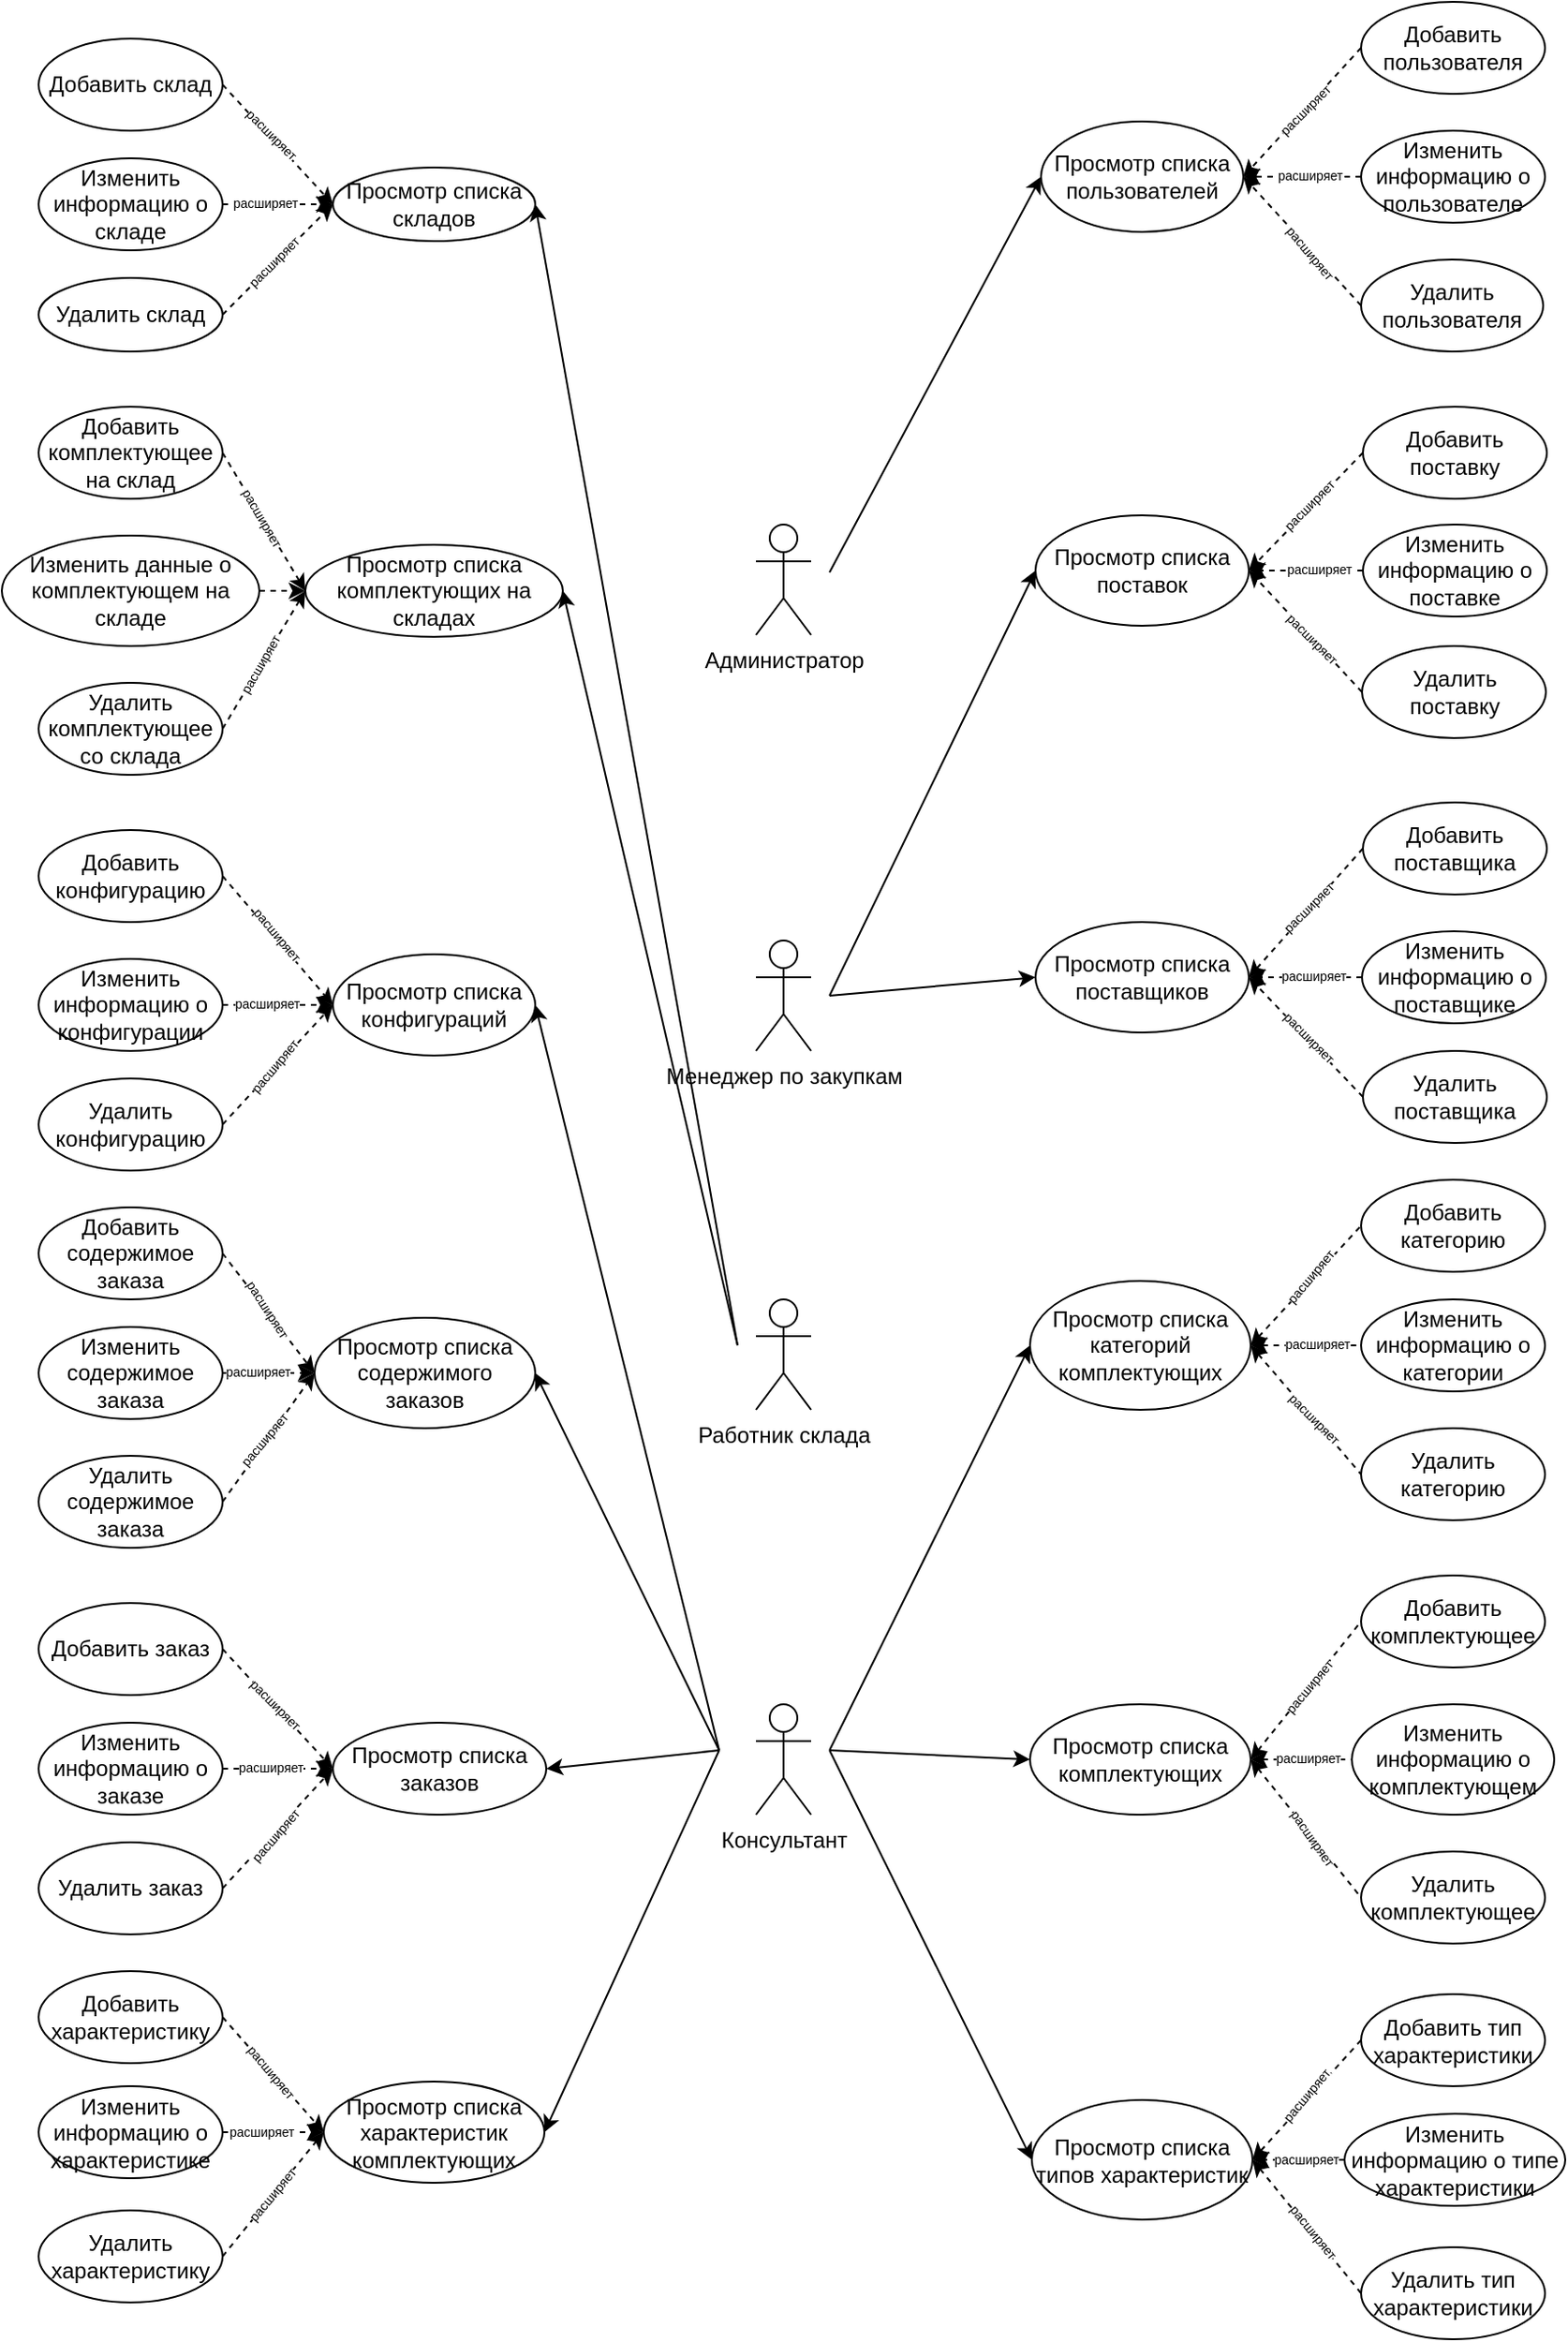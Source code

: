 <mxfile version="20.8.16" type="device"><diagram name="Страница 1" id="KkUewpUtzB02LqkecNWY"><mxGraphModel dx="682" dy="880" grid="1" gridSize="10" guides="1" tooltips="1" connect="1" arrows="1" fold="1" page="1" pageScale="1" pageWidth="827" pageHeight="1169" math="0" shadow="0"><root><mxCell id="0"/><mxCell id="1" parent="0"/><mxCell id="LoAxesX-0OBeB7T6gz70-1" value="Консультант" style="shape=umlActor;verticalLabelPosition=bottom;verticalAlign=top;html=1;" vertex="1" parent="1"><mxGeometry x="1700" y="1755" width="30" height="60" as="geometry"/></mxCell><mxCell id="LoAxesX-0OBeB7T6gz70-10" value="Просмотр списка содержимого заказов" style="ellipse;whiteSpace=wrap;html=1;" vertex="1" parent="1"><mxGeometry x="1460" y="1545" width="120" height="60" as="geometry"/></mxCell><mxCell id="LoAxesX-0OBeB7T6gz70-67" style="edgeStyle=none;rounded=0;orthogonalLoop=1;jettySize=auto;html=1;exitX=1;exitY=0.5;exitDx=0;exitDy=0;entryX=0;entryY=0.5;entryDx=0;entryDy=0;dashed=1;startArrow=none;startFill=0;targetPerimeterSpacing=50;" edge="1" parent="1" source="LoAxesX-0OBeB7T6gz70-61" target="LoAxesX-0OBeB7T6gz70-10"><mxGeometry relative="1" as="geometry"/></mxCell><mxCell id="LoAxesX-0OBeB7T6gz70-292" value="расширяет" style="edgeLabel;html=1;align=center;verticalAlign=middle;resizable=0;points=[];fontSize=7;rotation=57;" vertex="1" connectable="0" parent="LoAxesX-0OBeB7T6gz70-67"><mxGeometry x="-0.504" relative="1" as="geometry"><mxPoint x="12" y="14" as="offset"/></mxGeometry></mxCell><mxCell id="LoAxesX-0OBeB7T6gz70-61" value="Добавить содержимое заказа" style="ellipse;whiteSpace=wrap;html=1;" vertex="1" parent="1"><mxGeometry x="1310" y="1485" width="100" height="50" as="geometry"/></mxCell><mxCell id="LoAxesX-0OBeB7T6gz70-68" style="edgeStyle=none;rounded=0;orthogonalLoop=1;jettySize=auto;html=1;exitX=1;exitY=0.5;exitDx=0;exitDy=0;entryX=0;entryY=0.5;entryDx=0;entryDy=0;dashed=1;startArrow=none;startFill=0;targetPerimeterSpacing=50;" edge="1" parent="1" source="LoAxesX-0OBeB7T6gz70-62" target="LoAxesX-0OBeB7T6gz70-10"><mxGeometry relative="1" as="geometry"/></mxCell><mxCell id="LoAxesX-0OBeB7T6gz70-293" value="расширяет" style="edgeLabel;html=1;align=center;verticalAlign=middle;resizable=0;points=[];fontSize=7;" vertex="1" connectable="0" parent="LoAxesX-0OBeB7T6gz70-68"><mxGeometry x="-0.44" relative="1" as="geometry"><mxPoint x="5" as="offset"/></mxGeometry></mxCell><mxCell id="LoAxesX-0OBeB7T6gz70-62" value="Изменить содержимое заказа" style="ellipse;whiteSpace=wrap;html=1;" vertex="1" parent="1"><mxGeometry x="1310" y="1550" width="100" height="50" as="geometry"/></mxCell><mxCell id="LoAxesX-0OBeB7T6gz70-69" style="edgeStyle=none;rounded=0;orthogonalLoop=1;jettySize=auto;html=1;exitX=1;exitY=0.5;exitDx=0;exitDy=0;entryX=0;entryY=0.5;entryDx=0;entryDy=0;dashed=1;startArrow=none;startFill=0;targetPerimeterSpacing=50;" edge="1" parent="1" source="LoAxesX-0OBeB7T6gz70-63" target="LoAxesX-0OBeB7T6gz70-10"><mxGeometry relative="1" as="geometry"/></mxCell><mxCell id="LoAxesX-0OBeB7T6gz70-294" value="расширяет" style="edgeLabel;html=1;align=center;verticalAlign=middle;resizable=0;points=[];fontSize=7;rotation=-50;" vertex="1" connectable="0" parent="LoAxesX-0OBeB7T6gz70-69"><mxGeometry x="-0.186" y="1" relative="1" as="geometry"><mxPoint x="3" y="-4" as="offset"/></mxGeometry></mxCell><mxCell id="LoAxesX-0OBeB7T6gz70-63" value="Удалить содержимое заказа" style="ellipse;whiteSpace=wrap;html=1;" vertex="1" parent="1"><mxGeometry x="1310" y="1620" width="100" height="50" as="geometry"/></mxCell><mxCell id="LoAxesX-0OBeB7T6gz70-125" value="Работник склада" style="shape=umlActor;verticalLabelPosition=bottom;verticalAlign=top;html=1;" vertex="1" parent="1"><mxGeometry x="1700" y="1535" width="30" height="60" as="geometry"/></mxCell><mxCell id="LoAxesX-0OBeB7T6gz70-126" value="Просмотр списка складов" style="ellipse;whiteSpace=wrap;html=1;" vertex="1" parent="1"><mxGeometry x="1470" y="920" width="110" height="40" as="geometry"/></mxCell><mxCell id="LoAxesX-0OBeB7T6gz70-127" value="Просмотр списка комплектующих на складах" style="ellipse;whiteSpace=wrap;html=1;" vertex="1" parent="1"><mxGeometry x="1455" y="1125" width="140" height="50" as="geometry"/></mxCell><mxCell id="LoAxesX-0OBeB7T6gz70-248" style="edgeStyle=none;rounded=0;orthogonalLoop=1;jettySize=auto;html=1;exitX=1;exitY=0.5;exitDx=0;exitDy=0;entryX=0;entryY=0.5;entryDx=0;entryDy=0;dashed=1;startArrow=none;startFill=0;endArrow=classic;endFill=1;targetPerimeterSpacing=50;" edge="1" parent="1" source="LoAxesX-0OBeB7T6gz70-131" target="LoAxesX-0OBeB7T6gz70-127"><mxGeometry relative="1" as="geometry"/></mxCell><mxCell id="LoAxesX-0OBeB7T6gz70-287" value="расширяет" style="edgeLabel;html=1;align=center;verticalAlign=middle;resizable=0;points=[];fontSize=7;rotation=60;" vertex="1" connectable="0" parent="LoAxesX-0OBeB7T6gz70-248"><mxGeometry x="-0.393" relative="1" as="geometry"><mxPoint x="7" y="12" as="offset"/></mxGeometry></mxCell><mxCell id="LoAxesX-0OBeB7T6gz70-131" value="Добавить комплектующее на склад" style="ellipse;whiteSpace=wrap;html=1;" vertex="1" parent="1"><mxGeometry x="1310" y="1050" width="100" height="50" as="geometry"/></mxCell><mxCell id="LoAxesX-0OBeB7T6gz70-249" style="edgeStyle=none;rounded=0;orthogonalLoop=1;jettySize=auto;html=1;exitX=1;exitY=0.5;exitDx=0;exitDy=0;entryX=0;entryY=0.5;entryDx=0;entryDy=0;dashed=1;startArrow=none;startFill=0;endArrow=classic;endFill=1;targetPerimeterSpacing=50;" edge="1" parent="1" source="LoAxesX-0OBeB7T6gz70-133" target="LoAxesX-0OBeB7T6gz70-127"><mxGeometry relative="1" as="geometry"/></mxCell><mxCell id="LoAxesX-0OBeB7T6gz70-133" value="Изменить данные о комплектующем на складе" style="ellipse;whiteSpace=wrap;html=1;" vertex="1" parent="1"><mxGeometry x="1290" y="1120" width="140" height="60" as="geometry"/></mxCell><mxCell id="LoAxesX-0OBeB7T6gz70-250" style="edgeStyle=none;rounded=0;orthogonalLoop=1;jettySize=auto;html=1;exitX=1;exitY=0.5;exitDx=0;exitDy=0;entryX=0;entryY=0.5;entryDx=0;entryDy=0;dashed=1;startArrow=none;startFill=0;endArrow=classic;endFill=1;targetPerimeterSpacing=50;" edge="1" parent="1" source="LoAxesX-0OBeB7T6gz70-135" target="LoAxesX-0OBeB7T6gz70-127"><mxGeometry relative="1" as="geometry"/></mxCell><mxCell id="LoAxesX-0OBeB7T6gz70-288" value="расширяет" style="edgeLabel;html=1;align=center;verticalAlign=middle;resizable=0;points=[];fontSize=7;rotation=-60;" vertex="1" connectable="0" parent="LoAxesX-0OBeB7T6gz70-250"><mxGeometry x="-0.373" y="1" relative="1" as="geometry"><mxPoint x="7" y="-10" as="offset"/></mxGeometry></mxCell><mxCell id="LoAxesX-0OBeB7T6gz70-135" value="Удалить комплектующее со склада" style="ellipse;whiteSpace=wrap;html=1;" vertex="1" parent="1"><mxGeometry x="1310" y="1200" width="100" height="50" as="geometry"/></mxCell><mxCell id="LoAxesX-0OBeB7T6gz70-143" style="edgeStyle=none;rounded=0;orthogonalLoop=1;jettySize=auto;html=1;exitX=1;exitY=0.5;exitDx=0;exitDy=0;entryX=0;entryY=0.5;entryDx=0;entryDy=0;dashed=1;startArrow=none;startFill=0;targetPerimeterSpacing=50;" edge="1" parent="1" source="LoAxesX-0OBeB7T6gz70-137" target="LoAxesX-0OBeB7T6gz70-126"><mxGeometry relative="1" as="geometry"/></mxCell><mxCell id="LoAxesX-0OBeB7T6gz70-283" value="расширяет" style="edgeLabel;html=1;align=center;verticalAlign=middle;resizable=0;points=[];fontSize=7;rotation=45;" vertex="1" connectable="0" parent="LoAxesX-0OBeB7T6gz70-143"><mxGeometry x="-0.256" y="-1" relative="1" as="geometry"><mxPoint x="4" y="2" as="offset"/></mxGeometry></mxCell><mxCell id="LoAxesX-0OBeB7T6gz70-137" value="Добавить склад" style="ellipse;whiteSpace=wrap;html=1;" vertex="1" parent="1"><mxGeometry x="1310" y="850" width="100" height="50" as="geometry"/></mxCell><mxCell id="LoAxesX-0OBeB7T6gz70-144" style="edgeStyle=none;rounded=0;orthogonalLoop=1;jettySize=auto;html=1;exitX=1;exitY=0.5;exitDx=0;exitDy=0;entryX=0;entryY=0.5;entryDx=0;entryDy=0;dashed=1;startArrow=none;startFill=0;targetPerimeterSpacing=50;" edge="1" parent="1" source="LoAxesX-0OBeB7T6gz70-139" target="LoAxesX-0OBeB7T6gz70-126"><mxGeometry relative="1" as="geometry"/></mxCell><mxCell id="LoAxesX-0OBeB7T6gz70-284" value="расширяет" style="edgeLabel;html=1;align=center;verticalAlign=middle;resizable=0;points=[];fontSize=7;" vertex="1" connectable="0" parent="LoAxesX-0OBeB7T6gz70-144"><mxGeometry x="-0.228" relative="1" as="geometry"><mxPoint as="offset"/></mxGeometry></mxCell><mxCell id="LoAxesX-0OBeB7T6gz70-139" value="Изменить информацию о складе" style="ellipse;whiteSpace=wrap;html=1;" vertex="1" parent="1"><mxGeometry x="1310" y="915" width="100" height="50" as="geometry"/></mxCell><mxCell id="LoAxesX-0OBeB7T6gz70-145" style="edgeStyle=none;rounded=0;orthogonalLoop=1;jettySize=auto;html=1;exitX=1;exitY=0.5;exitDx=0;exitDy=0;dashed=1;startArrow=none;startFill=0;targetPerimeterSpacing=50;entryX=0;entryY=0.5;entryDx=0;entryDy=0;" edge="1" parent="1" source="LoAxesX-0OBeB7T6gz70-141" target="LoAxesX-0OBeB7T6gz70-126"><mxGeometry relative="1" as="geometry"><mxPoint x="1260.0" y="940" as="targetPoint"/></mxGeometry></mxCell><mxCell id="LoAxesX-0OBeB7T6gz70-286" value="расширяет" style="edgeLabel;html=1;align=center;verticalAlign=middle;resizable=0;points=[];fontSize=7;rotation=-45;" vertex="1" connectable="0" parent="LoAxesX-0OBeB7T6gz70-145"><mxGeometry x="-0.349" y="1" relative="1" as="geometry"><mxPoint x="9" y="-8" as="offset"/></mxGeometry></mxCell><mxCell id="LoAxesX-0OBeB7T6gz70-141" value="Удалить склад" style="ellipse;whiteSpace=wrap;html=1;" vertex="1" parent="1"><mxGeometry x="1310" y="980" width="100" height="40" as="geometry"/></mxCell><mxCell id="LoAxesX-0OBeB7T6gz70-164" value="Просмотр списка конфигураций" style="ellipse;whiteSpace=wrap;html=1;" vertex="1" parent="1"><mxGeometry x="1470" y="1347.5" width="110" height="55" as="geometry"/></mxCell><mxCell id="LoAxesX-0OBeB7T6gz70-251" style="edgeStyle=none;rounded=0;orthogonalLoop=1;jettySize=auto;html=1;exitX=1;exitY=0.5;exitDx=0;exitDy=0;entryX=0;entryY=0.5;entryDx=0;entryDy=0;dashed=1;startArrow=none;startFill=0;endArrow=classic;endFill=1;targetPerimeterSpacing=50;" edge="1" parent="1" source="LoAxesX-0OBeB7T6gz70-166" target="LoAxesX-0OBeB7T6gz70-164"><mxGeometry relative="1" as="geometry"/></mxCell><mxCell id="LoAxesX-0OBeB7T6gz70-289" value="расширяет" style="edgeLabel;html=1;align=center;verticalAlign=middle;resizable=0;points=[];fontSize=7;rotation=50;" vertex="1" connectable="0" parent="LoAxesX-0OBeB7T6gz70-251"><mxGeometry x="-0.443" y="-2" relative="1" as="geometry"><mxPoint x="14" y="11" as="offset"/></mxGeometry></mxCell><mxCell id="LoAxesX-0OBeB7T6gz70-166" value="Добавить конфигурацию" style="ellipse;whiteSpace=wrap;html=1;" vertex="1" parent="1"><mxGeometry x="1310" y="1280" width="100" height="50" as="geometry"/></mxCell><mxCell id="LoAxesX-0OBeB7T6gz70-252" style="edgeStyle=none;rounded=0;orthogonalLoop=1;jettySize=auto;html=1;exitX=1;exitY=0.5;exitDx=0;exitDy=0;entryX=0;entryY=0.5;entryDx=0;entryDy=0;dashed=1;startArrow=none;startFill=0;endArrow=classic;endFill=1;targetPerimeterSpacing=50;" edge="1" parent="1" source="LoAxesX-0OBeB7T6gz70-168" target="LoAxesX-0OBeB7T6gz70-164"><mxGeometry relative="1" as="geometry"/></mxCell><mxCell id="LoAxesX-0OBeB7T6gz70-290" value="расширяет" style="edgeLabel;html=1;align=center;verticalAlign=middle;resizable=0;points=[];fontSize=7;" vertex="1" connectable="0" parent="LoAxesX-0OBeB7T6gz70-252"><mxGeometry x="-0.45" relative="1" as="geometry"><mxPoint x="7" as="offset"/></mxGeometry></mxCell><mxCell id="LoAxesX-0OBeB7T6gz70-168" value="Изменить информацию о конфигурации" style="ellipse;whiteSpace=wrap;html=1;" vertex="1" parent="1"><mxGeometry x="1310" y="1350" width="100" height="50" as="geometry"/></mxCell><mxCell id="LoAxesX-0OBeB7T6gz70-253" style="edgeStyle=none;rounded=0;orthogonalLoop=1;jettySize=auto;html=1;exitX=1;exitY=0.5;exitDx=0;exitDy=0;entryX=0;entryY=0.5;entryDx=0;entryDy=0;dashed=1;startArrow=none;startFill=0;endArrow=classic;endFill=1;targetPerimeterSpacing=50;" edge="1" parent="1" source="LoAxesX-0OBeB7T6gz70-170" target="LoAxesX-0OBeB7T6gz70-164"><mxGeometry relative="1" as="geometry"/></mxCell><mxCell id="LoAxesX-0OBeB7T6gz70-291" value="расширяет" style="edgeLabel;html=1;align=center;verticalAlign=middle;resizable=0;points=[];fontSize=7;rotation=-50;" vertex="1" connectable="0" parent="LoAxesX-0OBeB7T6gz70-253"><mxGeometry x="-0.148" relative="1" as="geometry"><mxPoint x="3" y="-3" as="offset"/></mxGeometry></mxCell><mxCell id="LoAxesX-0OBeB7T6gz70-170" value="Удалить конфигурацию" style="ellipse;whiteSpace=wrap;html=1;" vertex="1" parent="1"><mxGeometry x="1310" y="1415" width="100" height="50" as="geometry"/></mxCell><mxCell id="LoAxesX-0OBeB7T6gz70-172" value="Просмотр списка характеристик комплектующих" style="ellipse;whiteSpace=wrap;html=1;" vertex="1" parent="1"><mxGeometry x="1465" y="1960" width="120" height="55" as="geometry"/></mxCell><mxCell id="LoAxesX-0OBeB7T6gz70-261" style="edgeStyle=none;rounded=0;orthogonalLoop=1;jettySize=auto;html=1;exitX=1;exitY=0.5;exitDx=0;exitDy=0;entryX=0;entryY=0.5;entryDx=0;entryDy=0;dashed=1;startArrow=none;startFill=0;endArrow=classic;endFill=1;targetPerimeterSpacing=50;" edge="1" parent="1" source="LoAxesX-0OBeB7T6gz70-180" target="LoAxesX-0OBeB7T6gz70-172"><mxGeometry relative="1" as="geometry"/></mxCell><mxCell id="LoAxesX-0OBeB7T6gz70-298" value="расширяет" style="edgeLabel;html=1;align=center;verticalAlign=middle;resizable=0;points=[];fontSize=7;rotation=50;" vertex="1" connectable="0" parent="LoAxesX-0OBeB7T6gz70-261"><mxGeometry x="-0.292" y="-2" relative="1" as="geometry"><mxPoint x="8" y="6" as="offset"/></mxGeometry></mxCell><mxCell id="LoAxesX-0OBeB7T6gz70-180" value="Добавить характеристику" style="ellipse;whiteSpace=wrap;html=1;" vertex="1" parent="1"><mxGeometry x="1310" y="1900" width="100" height="50" as="geometry"/></mxCell><mxCell id="LoAxesX-0OBeB7T6gz70-262" style="edgeStyle=none;rounded=0;orthogonalLoop=1;jettySize=auto;html=1;exitX=1;exitY=0.5;exitDx=0;exitDy=0;entryX=0;entryY=0.5;entryDx=0;entryDy=0;dashed=1;startArrow=none;startFill=0;endArrow=classic;endFill=1;targetPerimeterSpacing=50;" edge="1" parent="1" source="LoAxesX-0OBeB7T6gz70-182" target="LoAxesX-0OBeB7T6gz70-172"><mxGeometry relative="1" as="geometry"/></mxCell><mxCell id="LoAxesX-0OBeB7T6gz70-299" value="расширяет" style="edgeLabel;html=1;align=center;verticalAlign=middle;resizable=0;points=[];fontSize=7;" vertex="1" connectable="0" parent="LoAxesX-0OBeB7T6gz70-262"><mxGeometry x="-0.551" relative="1" as="geometry"><mxPoint x="8" as="offset"/></mxGeometry></mxCell><mxCell id="LoAxesX-0OBeB7T6gz70-182" value="Изменить информацию о характеристике" style="ellipse;whiteSpace=wrap;html=1;" vertex="1" parent="1"><mxGeometry x="1310" y="1962.5" width="100" height="50" as="geometry"/></mxCell><mxCell id="LoAxesX-0OBeB7T6gz70-263" style="edgeStyle=none;rounded=0;orthogonalLoop=1;jettySize=auto;html=1;exitX=1;exitY=0.5;exitDx=0;exitDy=0;entryX=0;entryY=0.5;entryDx=0;entryDy=0;dashed=1;startArrow=none;startFill=0;endArrow=classic;endFill=1;targetPerimeterSpacing=50;" edge="1" parent="1" source="LoAxesX-0OBeB7T6gz70-184" target="LoAxesX-0OBeB7T6gz70-172"><mxGeometry relative="1" as="geometry"/></mxCell><mxCell id="LoAxesX-0OBeB7T6gz70-300" value="расширяет" style="edgeLabel;html=1;align=center;verticalAlign=middle;resizable=0;points=[];fontSize=7;rotation=-50;" vertex="1" connectable="0" parent="LoAxesX-0OBeB7T6gz70-263"><mxGeometry x="-0.307" relative="1" as="geometry"><mxPoint x="8" y="-10" as="offset"/></mxGeometry></mxCell><mxCell id="LoAxesX-0OBeB7T6gz70-184" value="Удалить характеристику" style="ellipse;whiteSpace=wrap;html=1;" vertex="1" parent="1"><mxGeometry x="1310" y="2030" width="100" height="50" as="geometry"/></mxCell><mxCell id="LoAxesX-0OBeB7T6gz70-185" value="Менеджер по закупкам" style="shape=umlActor;verticalLabelPosition=bottom;verticalAlign=top;html=1;" vertex="1" parent="1"><mxGeometry x="1700" y="1340" width="30" height="60" as="geometry"/></mxCell><mxCell id="LoAxesX-0OBeB7T6gz70-186" value="Просмотр списка поставщиков" style="ellipse;whiteSpace=wrap;html=1;" vertex="1" parent="1"><mxGeometry x="1852" y="1330" width="116" height="60" as="geometry"/></mxCell><mxCell id="LoAxesX-0OBeB7T6gz70-187" value="Просмотр списка поставок" style="ellipse;whiteSpace=wrap;html=1;" vertex="1" parent="1"><mxGeometry x="1852" y="1109" width="116" height="60" as="geometry"/></mxCell><mxCell id="LoAxesX-0OBeB7T6gz70-200" style="edgeStyle=none;rounded=0;orthogonalLoop=1;jettySize=auto;html=1;exitX=0;exitY=0.5;exitDx=0;exitDy=0;entryX=1;entryY=0.5;entryDx=0;entryDy=0;startArrow=none;startFill=0;targetPerimeterSpacing=50;dashed=1;" edge="1" parent="1" source="LoAxesX-0OBeB7T6gz70-189" target="LoAxesX-0OBeB7T6gz70-187"><mxGeometry relative="1" as="geometry"/></mxCell><mxCell id="LoAxesX-0OBeB7T6gz70-267" value="расширяет" style="edgeLabel;html=1;align=center;verticalAlign=middle;resizable=0;points=[];fontSize=7;rotation=-45;" vertex="1" connectable="0" parent="LoAxesX-0OBeB7T6gz70-200"><mxGeometry x="-0.128" relative="1" as="geometry"><mxPoint x="-2" y="1" as="offset"/></mxGeometry></mxCell><mxCell id="LoAxesX-0OBeB7T6gz70-189" value="Добавить поставку" style="ellipse;whiteSpace=wrap;html=1;" vertex="1" parent="1"><mxGeometry x="2030" y="1050" width="100" height="50" as="geometry"/></mxCell><mxCell id="LoAxesX-0OBeB7T6gz70-201" style="edgeStyle=none;rounded=0;orthogonalLoop=1;jettySize=auto;html=1;exitX=0;exitY=0.5;exitDx=0;exitDy=0;entryX=1;entryY=0.5;entryDx=0;entryDy=0;dashed=1;startArrow=none;startFill=0;targetPerimeterSpacing=50;" edge="1" parent="1" source="LoAxesX-0OBeB7T6gz70-191" target="LoAxesX-0OBeB7T6gz70-187"><mxGeometry relative="1" as="geometry"/></mxCell><mxCell id="LoAxesX-0OBeB7T6gz70-268" value="расширяет" style="edgeLabel;html=1;align=center;verticalAlign=middle;resizable=0;points=[];fontSize=7;" vertex="1" connectable="0" parent="LoAxesX-0OBeB7T6gz70-201"><mxGeometry x="-0.274" y="-1" relative="1" as="geometry"><mxPoint x="-2" y="1" as="offset"/></mxGeometry></mxCell><mxCell id="LoAxesX-0OBeB7T6gz70-191" value="Изменить информацию о поставке" style="ellipse;whiteSpace=wrap;html=1;" vertex="1" parent="1"><mxGeometry x="2030" y="1114" width="100" height="50" as="geometry"/></mxCell><mxCell id="LoAxesX-0OBeB7T6gz70-202" style="edgeStyle=none;rounded=0;orthogonalLoop=1;jettySize=auto;html=1;exitX=0;exitY=0.5;exitDx=0;exitDy=0;entryX=1;entryY=0.5;entryDx=0;entryDy=0;dashed=1;startArrow=none;startFill=0;targetPerimeterSpacing=50;" edge="1" parent="1" source="LoAxesX-0OBeB7T6gz70-193" target="LoAxesX-0OBeB7T6gz70-187"><mxGeometry relative="1" as="geometry"/></mxCell><mxCell id="LoAxesX-0OBeB7T6gz70-269" value="расширяет" style="edgeLabel;html=1;align=center;verticalAlign=middle;resizable=0;points=[];fontSize=7;rotation=45;" vertex="1" connectable="0" parent="LoAxesX-0OBeB7T6gz70-202"><mxGeometry x="-0.178" y="1" relative="1" as="geometry"><mxPoint x="-2" y="-3" as="offset"/></mxGeometry></mxCell><mxCell id="LoAxesX-0OBeB7T6gz70-193" value="Удалить поставку" style="ellipse;whiteSpace=wrap;html=1;" vertex="1" parent="1"><mxGeometry x="2029.5" y="1180" width="100" height="50" as="geometry"/></mxCell><mxCell id="LoAxesX-0OBeB7T6gz70-203" style="edgeStyle=none;rounded=0;orthogonalLoop=1;jettySize=auto;html=1;exitX=0;exitY=0.5;exitDx=0;exitDy=0;entryX=1;entryY=0.5;entryDx=0;entryDy=0;dashed=1;startArrow=none;startFill=0;targetPerimeterSpacing=50;" edge="1" parent="1" source="LoAxesX-0OBeB7T6gz70-195" target="LoAxesX-0OBeB7T6gz70-186"><mxGeometry relative="1" as="geometry"/></mxCell><mxCell id="LoAxesX-0OBeB7T6gz70-270" value="расширяет" style="edgeLabel;html=1;align=center;verticalAlign=middle;resizable=0;points=[];fontSize=7;rotation=-45;" vertex="1" connectable="0" parent="LoAxesX-0OBeB7T6gz70-203"><mxGeometry x="-0.237" y="1" relative="1" as="geometry"><mxPoint x="-7" y="6" as="offset"/></mxGeometry></mxCell><mxCell id="LoAxesX-0OBeB7T6gz70-195" value="Добавить поставщика" style="ellipse;whiteSpace=wrap;html=1;" vertex="1" parent="1"><mxGeometry x="2030" y="1265" width="100" height="50" as="geometry"/></mxCell><mxCell id="LoAxesX-0OBeB7T6gz70-204" style="edgeStyle=none;rounded=0;orthogonalLoop=1;jettySize=auto;html=1;exitX=0;exitY=0.5;exitDx=0;exitDy=0;entryX=1;entryY=0.5;entryDx=0;entryDy=0;dashed=1;startArrow=none;startFill=0;targetPerimeterSpacing=50;" edge="1" parent="1" source="LoAxesX-0OBeB7T6gz70-197" target="LoAxesX-0OBeB7T6gz70-186"><mxGeometry relative="1" as="geometry"/></mxCell><mxCell id="LoAxesX-0OBeB7T6gz70-271" value="расширяет" style="edgeLabel;html=1;align=center;verticalAlign=middle;resizable=0;points=[];fontSize=7;" vertex="1" connectable="0" parent="LoAxesX-0OBeB7T6gz70-204"><mxGeometry x="-0.122" y="2" relative="1" as="geometry"><mxPoint y="-2" as="offset"/></mxGeometry></mxCell><mxCell id="LoAxesX-0OBeB7T6gz70-197" value="Изменить информацию о поставщике" style="ellipse;whiteSpace=wrap;html=1;" vertex="1" parent="1"><mxGeometry x="2029.5" y="1335" width="100" height="50" as="geometry"/></mxCell><mxCell id="LoAxesX-0OBeB7T6gz70-205" style="edgeStyle=none;rounded=0;orthogonalLoop=1;jettySize=auto;html=1;exitX=0;exitY=0.5;exitDx=0;exitDy=0;entryX=1;entryY=0.5;entryDx=0;entryDy=0;dashed=1;startArrow=none;startFill=0;targetPerimeterSpacing=50;" edge="1" parent="1" source="LoAxesX-0OBeB7T6gz70-199" target="LoAxesX-0OBeB7T6gz70-186"><mxGeometry relative="1" as="geometry"/></mxCell><mxCell id="LoAxesX-0OBeB7T6gz70-272" value="расширяет" style="edgeLabel;html=1;align=center;verticalAlign=middle;resizable=0;points=[];fontSize=7;rotation=45;" vertex="1" connectable="0" parent="LoAxesX-0OBeB7T6gz70-205"><mxGeometry x="0.137" y="1" relative="1" as="geometry"><mxPoint x="6" y="4" as="offset"/></mxGeometry></mxCell><mxCell id="LoAxesX-0OBeB7T6gz70-199" value="Удалить поставщика" style="ellipse;whiteSpace=wrap;html=1;" vertex="1" parent="1"><mxGeometry x="2030" y="1400" width="100" height="50" as="geometry"/></mxCell><mxCell id="LoAxesX-0OBeB7T6gz70-217" value="Просмотр списка типов характеристик" style="ellipse;whiteSpace=wrap;html=1;" vertex="1" parent="1"><mxGeometry x="1850" y="1970" width="120" height="65" as="geometry"/></mxCell><mxCell id="LoAxesX-0OBeB7T6gz70-218" style="edgeStyle=none;rounded=0;orthogonalLoop=1;jettySize=auto;html=1;exitX=0;exitY=0.5;exitDx=0;exitDy=0;entryX=1;entryY=0.5;entryDx=0;entryDy=0;dashed=1;startArrow=none;startFill=0;targetPerimeterSpacing=50;" edge="1" parent="1" source="LoAxesX-0OBeB7T6gz70-219" target="LoAxesX-0OBeB7T6gz70-217"><mxGeometry relative="1" as="geometry"/></mxCell><mxCell id="LoAxesX-0OBeB7T6gz70-279" value="расширяет" style="edgeLabel;html=1;align=center;verticalAlign=middle;resizable=0;points=[];fontSize=7;rotation=-50;" vertex="1" connectable="0" parent="LoAxesX-0OBeB7T6gz70-218"><mxGeometry x="-0.279" y="1" relative="1" as="geometry"><mxPoint x="-9" y="7" as="offset"/></mxGeometry></mxCell><mxCell id="LoAxesX-0OBeB7T6gz70-219" value="Добавить тип характеристики" style="ellipse;whiteSpace=wrap;html=1;" vertex="1" parent="1"><mxGeometry x="2029" y="1912.5" width="100" height="50" as="geometry"/></mxCell><mxCell id="LoAxesX-0OBeB7T6gz70-220" style="edgeStyle=none;rounded=0;orthogonalLoop=1;jettySize=auto;html=1;exitX=0;exitY=0.5;exitDx=0;exitDy=0;entryX=1;entryY=0.5;entryDx=0;entryDy=0;dashed=1;startArrow=none;startFill=0;targetPerimeterSpacing=50;" edge="1" parent="1" source="LoAxesX-0OBeB7T6gz70-221" target="LoAxesX-0OBeB7T6gz70-217"><mxGeometry relative="1" as="geometry"/></mxCell><mxCell id="LoAxesX-0OBeB7T6gz70-280" value="расширяет" style="edgeLabel;html=1;align=center;verticalAlign=middle;resizable=0;points=[];fontSize=7;" vertex="1" connectable="0" parent="LoAxesX-0OBeB7T6gz70-220"><mxGeometry x="-0.243" y="1" relative="1" as="geometry"><mxPoint x="-2" y="-1" as="offset"/></mxGeometry></mxCell><mxCell id="LoAxesX-0OBeB7T6gz70-221" value="Изменить информацию о типе характеристики" style="ellipse;whiteSpace=wrap;html=1;" vertex="1" parent="1"><mxGeometry x="2020" y="1977.5" width="120" height="50" as="geometry"/></mxCell><mxCell id="LoAxesX-0OBeB7T6gz70-222" style="edgeStyle=none;rounded=0;orthogonalLoop=1;jettySize=auto;html=1;exitX=0;exitY=0.5;exitDx=0;exitDy=0;entryX=1;entryY=0.5;entryDx=0;entryDy=0;dashed=1;startArrow=none;startFill=0;targetPerimeterSpacing=50;" edge="1" parent="1" source="LoAxesX-0OBeB7T6gz70-223" target="LoAxesX-0OBeB7T6gz70-217"><mxGeometry relative="1" as="geometry"/></mxCell><mxCell id="LoAxesX-0OBeB7T6gz70-282" value="расширяет" style="edgeLabel;html=1;align=center;verticalAlign=middle;resizable=0;points=[];fontSize=7;rotation=51;" vertex="1" connectable="0" parent="LoAxesX-0OBeB7T6gz70-222"><mxGeometry x="-0.29" y="1" relative="1" as="geometry"><mxPoint x="-5" y="-8" as="offset"/></mxGeometry></mxCell><mxCell id="LoAxesX-0OBeB7T6gz70-223" value="Удалить тип характеристики" style="ellipse;whiteSpace=wrap;html=1;" vertex="1" parent="1"><mxGeometry x="2029" y="2050" width="100" height="50" as="geometry"/></mxCell><mxCell id="LoAxesX-0OBeB7T6gz70-224" style="edgeStyle=none;rounded=0;orthogonalLoop=1;jettySize=auto;html=1;exitX=1;exitY=0.5;exitDx=0;exitDy=0;entryX=0;entryY=0.5;entryDx=0;entryDy=0;dashed=1;startArrow=classic;startFill=1;targetPerimeterSpacing=50;endArrow=none;endFill=0;" edge="1" parent="1" source="LoAxesX-0OBeB7T6gz70-227" target="LoAxesX-0OBeB7T6gz70-232"><mxGeometry relative="1" as="geometry"/></mxCell><mxCell id="LoAxesX-0OBeB7T6gz70-276" value="расширяет" style="edgeLabel;html=1;align=center;verticalAlign=middle;resizable=0;points=[];fontSize=7;rotation=-50;" vertex="1" connectable="0" parent="LoAxesX-0OBeB7T6gz70-224"><mxGeometry x="0.163" y="-1" relative="1" as="geometry"><mxPoint x="-4" y="4" as="offset"/></mxGeometry></mxCell><mxCell id="LoAxesX-0OBeB7T6gz70-225" style="edgeStyle=none;rounded=0;orthogonalLoop=1;jettySize=auto;html=1;exitX=1;exitY=0.5;exitDx=0;exitDy=0;entryX=0;entryY=0.5;entryDx=0;entryDy=0;dashed=1;startArrow=classic;startFill=1;targetPerimeterSpacing=50;endArrow=none;endFill=0;" edge="1" parent="1" source="LoAxesX-0OBeB7T6gz70-227" target="LoAxesX-0OBeB7T6gz70-233"><mxGeometry relative="1" as="geometry"/></mxCell><mxCell id="LoAxesX-0OBeB7T6gz70-277" value="расширяет" style="edgeLabel;html=1;align=center;verticalAlign=middle;resizable=0;points=[];fontSize=7;" vertex="1" connectable="0" parent="LoAxesX-0OBeB7T6gz70-225"><mxGeometry x="0.192" y="-1" relative="1" as="geometry"><mxPoint x="-2" y="-1" as="offset"/></mxGeometry></mxCell><mxCell id="LoAxesX-0OBeB7T6gz70-226" style="edgeStyle=none;rounded=0;orthogonalLoop=1;jettySize=auto;html=1;exitX=1;exitY=0.5;exitDx=0;exitDy=0;entryX=0;entryY=0.5;entryDx=0;entryDy=0;dashed=1;startArrow=classic;startFill=1;targetPerimeterSpacing=50;endArrow=none;endFill=0;" edge="1" parent="1" source="LoAxesX-0OBeB7T6gz70-227" target="LoAxesX-0OBeB7T6gz70-234"><mxGeometry relative="1" as="geometry"/></mxCell><mxCell id="LoAxesX-0OBeB7T6gz70-278" value="расширяет" style="edgeLabel;html=1;align=center;verticalAlign=middle;resizable=0;points=[];fontSize=7;rotation=55;" vertex="1" connectable="0" parent="LoAxesX-0OBeB7T6gz70-226"><mxGeometry x="0.202" y="-1" relative="1" as="geometry"><mxPoint x="-2" y="-3" as="offset"/></mxGeometry></mxCell><mxCell id="LoAxesX-0OBeB7T6gz70-227" value="Просмотр списка комплектующих" style="ellipse;whiteSpace=wrap;html=1;" vertex="1" parent="1"><mxGeometry x="1849" y="1755" width="120" height="60" as="geometry"/></mxCell><mxCell id="LoAxesX-0OBeB7T6gz70-228" style="edgeStyle=none;rounded=0;orthogonalLoop=1;jettySize=auto;html=1;exitX=1;exitY=0.5;exitDx=0;exitDy=0;entryX=0;entryY=0.5;entryDx=0;entryDy=0;dashed=1;startArrow=classic;startFill=1;targetPerimeterSpacing=50;endArrow=none;endFill=0;" edge="1" parent="1" source="LoAxesX-0OBeB7T6gz70-231" target="LoAxesX-0OBeB7T6gz70-235"><mxGeometry relative="1" as="geometry"/></mxCell><mxCell id="LoAxesX-0OBeB7T6gz70-273" value="расширяет" style="edgeLabel;html=1;align=center;verticalAlign=middle;resizable=0;points=[];fontSize=7;rotation=-50;" vertex="1" connectable="0" parent="LoAxesX-0OBeB7T6gz70-228"><mxGeometry x="0.45" y="-2" relative="1" as="geometry"><mxPoint x="-12" y="9" as="offset"/></mxGeometry></mxCell><mxCell id="LoAxesX-0OBeB7T6gz70-229" style="edgeStyle=none;rounded=0;orthogonalLoop=1;jettySize=auto;html=1;exitX=1;exitY=0.5;exitDx=0;exitDy=0;entryX=0;entryY=0.5;entryDx=0;entryDy=0;dashed=1;startArrow=classic;startFill=1;targetPerimeterSpacing=50;endArrow=none;endFill=0;" edge="1" parent="1" source="LoAxesX-0OBeB7T6gz70-231" target="LoAxesX-0OBeB7T6gz70-236"><mxGeometry relative="1" as="geometry"/></mxCell><mxCell id="LoAxesX-0OBeB7T6gz70-274" value="расширяет" style="edgeLabel;html=1;align=center;verticalAlign=middle;resizable=0;points=[];fontSize=7;" vertex="1" connectable="0" parent="LoAxesX-0OBeB7T6gz70-229"><mxGeometry x="0.2" relative="1" as="geometry"><mxPoint as="offset"/></mxGeometry></mxCell><mxCell id="LoAxesX-0OBeB7T6gz70-230" style="edgeStyle=none;rounded=0;orthogonalLoop=1;jettySize=auto;html=1;exitX=1;exitY=0.5;exitDx=0;exitDy=0;entryX=0;entryY=0.5;entryDx=0;entryDy=0;dashed=1;startArrow=classic;startFill=1;targetPerimeterSpacing=50;endArrow=none;endFill=0;" edge="1" parent="1" source="LoAxesX-0OBeB7T6gz70-231" target="LoAxesX-0OBeB7T6gz70-237"><mxGeometry relative="1" as="geometry"/></mxCell><mxCell id="LoAxesX-0OBeB7T6gz70-275" value="расширяет" style="edgeLabel;html=1;align=center;verticalAlign=middle;resizable=0;points=[];fontSize=7;rotation=45;" vertex="1" connectable="0" parent="LoAxesX-0OBeB7T6gz70-230"><mxGeometry x="0.157" relative="1" as="geometry"><mxPoint x="-1" y="-1" as="offset"/></mxGeometry></mxCell><mxCell id="LoAxesX-0OBeB7T6gz70-231" value="Просмотр списка категорий комплектующих" style="ellipse;whiteSpace=wrap;html=1;" vertex="1" parent="1"><mxGeometry x="1849" y="1525" width="120" height="70" as="geometry"/></mxCell><mxCell id="LoAxesX-0OBeB7T6gz70-232" value="Добавить комплектующее" style="ellipse;whiteSpace=wrap;html=1;" vertex="1" parent="1"><mxGeometry x="2029" y="1685" width="100" height="50" as="geometry"/></mxCell><mxCell id="LoAxesX-0OBeB7T6gz70-233" value="Изменить информацию о комплектующем" style="ellipse;whiteSpace=wrap;html=1;" vertex="1" parent="1"><mxGeometry x="2024" y="1755" width="110" height="60" as="geometry"/></mxCell><mxCell id="LoAxesX-0OBeB7T6gz70-234" value="Удалить комплектующее" style="ellipse;whiteSpace=wrap;html=1;" vertex="1" parent="1"><mxGeometry x="2029" y="1835" width="100" height="50" as="geometry"/></mxCell><mxCell id="LoAxesX-0OBeB7T6gz70-235" value="Добавить категорию" style="ellipse;whiteSpace=wrap;html=1;" vertex="1" parent="1"><mxGeometry x="2029" y="1470" width="100" height="50" as="geometry"/></mxCell><mxCell id="LoAxesX-0OBeB7T6gz70-236" value="Изменить информацию о категории" style="ellipse;whiteSpace=wrap;html=1;" vertex="1" parent="1"><mxGeometry x="2029" y="1535" width="100" height="50" as="geometry"/></mxCell><mxCell id="LoAxesX-0OBeB7T6gz70-237" value="Удалить категорию" style="ellipse;whiteSpace=wrap;html=1;" vertex="1" parent="1"><mxGeometry x="2029" y="1605" width="100" height="50" as="geometry"/></mxCell><mxCell id="LoAxesX-0OBeB7T6gz70-238" value="Администратор" style="shape=umlActor;verticalLabelPosition=bottom;verticalAlign=top;html=1;" vertex="1" parent="1"><mxGeometry x="1700" y="1114" width="30" height="60" as="geometry"/></mxCell><mxCell id="LoAxesX-0OBeB7T6gz70-239" value="Просмотр списка пользователей" style="ellipse;whiteSpace=wrap;html=1;" vertex="1" parent="1"><mxGeometry x="1855" y="895" width="110" height="60" as="geometry"/></mxCell><mxCell id="LoAxesX-0OBeB7T6gz70-240" style="edgeStyle=none;rounded=0;orthogonalLoop=1;jettySize=auto;html=1;exitX=0;exitY=0.5;exitDx=0;exitDy=0;entryX=1;entryY=0.5;entryDx=0;entryDy=0;startArrow=none;startFill=0;targetPerimeterSpacing=50;dashed=1;" edge="1" source="LoAxesX-0OBeB7T6gz70-241" target="LoAxesX-0OBeB7T6gz70-239" parent="1"><mxGeometry relative="1" as="geometry"/></mxCell><mxCell id="LoAxesX-0OBeB7T6gz70-264" value="расширяет" style="edgeLabel;html=1;align=center;verticalAlign=middle;resizable=0;points=[];fontSize=7;rotation=-45;" vertex="1" connectable="0" parent="LoAxesX-0OBeB7T6gz70-240"><mxGeometry x="-0.297" y="1" relative="1" as="geometry"><mxPoint x="-8" y="9" as="offset"/></mxGeometry></mxCell><mxCell id="LoAxesX-0OBeB7T6gz70-241" value="Добавить пользователя" style="ellipse;whiteSpace=wrap;html=1;" vertex="1" parent="1"><mxGeometry x="2029" y="830" width="100" height="50" as="geometry"/></mxCell><mxCell id="LoAxesX-0OBeB7T6gz70-242" style="edgeStyle=none;rounded=0;orthogonalLoop=1;jettySize=auto;html=1;exitX=0;exitY=0.5;exitDx=0;exitDy=0;entryX=1;entryY=0.5;entryDx=0;entryDy=0;dashed=1;startArrow=none;startFill=0;targetPerimeterSpacing=50;" edge="1" source="LoAxesX-0OBeB7T6gz70-243" target="LoAxesX-0OBeB7T6gz70-239" parent="1"><mxGeometry relative="1" as="geometry"/></mxCell><mxCell id="LoAxesX-0OBeB7T6gz70-265" value="расширяет" style="edgeLabel;html=1;align=center;verticalAlign=middle;resizable=0;points=[];fontSize=7;" vertex="1" connectable="0" parent="LoAxesX-0OBeB7T6gz70-242"><mxGeometry x="-0.389" y="1" relative="1" as="geometry"><mxPoint x="-9" y="-1" as="offset"/></mxGeometry></mxCell><mxCell id="LoAxesX-0OBeB7T6gz70-243" value="Изменить информацию о пользователе" style="ellipse;whiteSpace=wrap;html=1;" vertex="1" parent="1"><mxGeometry x="2029" y="900" width="100" height="50" as="geometry"/></mxCell><mxCell id="LoAxesX-0OBeB7T6gz70-244" style="edgeStyle=none;rounded=0;orthogonalLoop=1;jettySize=auto;html=1;exitX=0;exitY=0.5;exitDx=0;exitDy=0;entryX=1;entryY=0.5;entryDx=0;entryDy=0;dashed=1;startArrow=none;startFill=0;targetPerimeterSpacing=50;" edge="1" source="LoAxesX-0OBeB7T6gz70-245" target="LoAxesX-0OBeB7T6gz70-239" parent="1"><mxGeometry relative="1" as="geometry"/></mxCell><mxCell id="LoAxesX-0OBeB7T6gz70-266" value="расширяет" style="edgeLabel;html=1;align=center;verticalAlign=middle;resizable=0;points=[];fontSize=7;rotation=50;" vertex="1" connectable="0" parent="LoAxesX-0OBeB7T6gz70-244"><mxGeometry x="-0.157" y="1" relative="1" as="geometry"><mxPoint as="offset"/></mxGeometry></mxCell><mxCell id="LoAxesX-0OBeB7T6gz70-245" value="Удалить пользователя" style="ellipse;whiteSpace=wrap;html=1;" vertex="1" parent="1"><mxGeometry x="2029" y="970" width="99" height="50" as="geometry"/></mxCell><mxCell id="LoAxesX-0OBeB7T6gz70-254" value="Просмотр списка заказов" style="ellipse;whiteSpace=wrap;html=1;" vertex="1" parent="1"><mxGeometry x="1470" y="1765" width="116" height="50" as="geometry"/></mxCell><mxCell id="LoAxesX-0OBeB7T6gz70-255" style="edgeStyle=none;rounded=0;orthogonalLoop=1;jettySize=auto;html=1;exitX=1;exitY=0.5;exitDx=0;exitDy=0;entryX=0;entryY=0.5;entryDx=0;entryDy=0;dashed=1;startArrow=none;startFill=0;targetPerimeterSpacing=50;" edge="1" source="LoAxesX-0OBeB7T6gz70-256" target="LoAxesX-0OBeB7T6gz70-254" parent="1"><mxGeometry relative="1" as="geometry"/></mxCell><mxCell id="LoAxesX-0OBeB7T6gz70-295" value="расширяет" style="edgeLabel;html=1;align=center;verticalAlign=middle;resizable=0;points=[];fontSize=7;rotation=45;" vertex="1" connectable="0" parent="LoAxesX-0OBeB7T6gz70-255"><mxGeometry x="-0.329" y="-2" relative="1" as="geometry"><mxPoint x="9" y="7" as="offset"/></mxGeometry></mxCell><mxCell id="LoAxesX-0OBeB7T6gz70-256" value="Добавить заказ" style="ellipse;whiteSpace=wrap;html=1;" vertex="1" parent="1"><mxGeometry x="1310" y="1700" width="100" height="50" as="geometry"/></mxCell><mxCell id="LoAxesX-0OBeB7T6gz70-257" style="edgeStyle=none;rounded=0;orthogonalLoop=1;jettySize=auto;html=1;exitX=1;exitY=0.5;exitDx=0;exitDy=0;entryX=0;entryY=0.5;entryDx=0;entryDy=0;dashed=1;startArrow=none;startFill=0;targetPerimeterSpacing=50;" edge="1" source="LoAxesX-0OBeB7T6gz70-258" target="LoAxesX-0OBeB7T6gz70-254" parent="1"><mxGeometry relative="1" as="geometry"/></mxCell><mxCell id="LoAxesX-0OBeB7T6gz70-296" value="расширяет" style="edgeLabel;html=1;align=center;verticalAlign=middle;resizable=0;points=[];fontSize=7;" vertex="1" connectable="0" parent="LoAxesX-0OBeB7T6gz70-257"><mxGeometry x="-0.367" y="-1" relative="1" as="geometry"><mxPoint x="7" y="-1" as="offset"/></mxGeometry></mxCell><mxCell id="LoAxesX-0OBeB7T6gz70-258" value="Изменить информацию о заказе" style="ellipse;whiteSpace=wrap;html=1;" vertex="1" parent="1"><mxGeometry x="1310" y="1765" width="100" height="50" as="geometry"/></mxCell><mxCell id="LoAxesX-0OBeB7T6gz70-259" style="edgeStyle=none;rounded=0;orthogonalLoop=1;jettySize=auto;html=1;exitX=1;exitY=0.5;exitDx=0;exitDy=0;entryX=0;entryY=0.5;entryDx=0;entryDy=0;dashed=1;startArrow=none;startFill=0;targetPerimeterSpacing=50;" edge="1" source="LoAxesX-0OBeB7T6gz70-260" target="LoAxesX-0OBeB7T6gz70-254" parent="1"><mxGeometry relative="1" as="geometry"/></mxCell><mxCell id="LoAxesX-0OBeB7T6gz70-297" value="расширяет" style="edgeLabel;html=1;align=center;verticalAlign=middle;resizable=0;points=[];fontSize=7;rotation=-49;" vertex="1" connectable="0" parent="LoAxesX-0OBeB7T6gz70-259"><mxGeometry x="-0.22" y="1" relative="1" as="geometry"><mxPoint x="6" y="-2" as="offset"/></mxGeometry></mxCell><mxCell id="LoAxesX-0OBeB7T6gz70-260" value="Удалить заказ" style="ellipse;whiteSpace=wrap;html=1;" vertex="1" parent="1"><mxGeometry x="1310" y="1830" width="100" height="50" as="geometry"/></mxCell><mxCell id="LoAxesX-0OBeB7T6gz70-303" value="" style="endArrow=classic;html=1;rounded=0;fontSize=7;targetPerimeterSpacing=50;entryX=0;entryY=0.5;entryDx=0;entryDy=0;" edge="1" parent="1" target="LoAxesX-0OBeB7T6gz70-239"><mxGeometry width="50" height="50" relative="1" as="geometry"><mxPoint x="1740" y="1140" as="sourcePoint"/><mxPoint x="1790" y="1100" as="targetPoint"/></mxGeometry></mxCell><mxCell id="LoAxesX-0OBeB7T6gz70-304" value="" style="endArrow=classic;html=1;rounded=0;fontSize=7;targetPerimeterSpacing=50;entryX=0;entryY=0.5;entryDx=0;entryDy=0;" edge="1" parent="1" target="LoAxesX-0OBeB7T6gz70-187"><mxGeometry width="50" height="50" relative="1" as="geometry"><mxPoint x="1740" y="1370" as="sourcePoint"/><mxPoint x="1830" y="1310" as="targetPoint"/></mxGeometry></mxCell><mxCell id="LoAxesX-0OBeB7T6gz70-305" value="" style="endArrow=classic;html=1;rounded=0;fontSize=7;targetPerimeterSpacing=50;entryX=0;entryY=0.5;entryDx=0;entryDy=0;" edge="1" parent="1" target="LoAxesX-0OBeB7T6gz70-186"><mxGeometry width="50" height="50" relative="1" as="geometry"><mxPoint x="1740" y="1370" as="sourcePoint"/><mxPoint x="1860" y="1250" as="targetPoint"/></mxGeometry></mxCell><mxCell id="LoAxesX-0OBeB7T6gz70-306" value="" style="endArrow=classic;html=1;rounded=0;fontSize=7;targetPerimeterSpacing=50;entryX=1;entryY=0.5;entryDx=0;entryDy=0;" edge="1" parent="1" target="LoAxesX-0OBeB7T6gz70-126"><mxGeometry width="50" height="50" relative="1" as="geometry"><mxPoint x="1690" y="1560" as="sourcePoint"/><mxPoint x="1670" y="1490" as="targetPoint"/></mxGeometry></mxCell><mxCell id="LoAxesX-0OBeB7T6gz70-307" value="" style="endArrow=classic;html=1;rounded=0;fontSize=7;targetPerimeterSpacing=50;entryX=1;entryY=0.5;entryDx=0;entryDy=0;" edge="1" parent="1" target="LoAxesX-0OBeB7T6gz70-127"><mxGeometry width="50" height="50" relative="1" as="geometry"><mxPoint x="1690" y="1560" as="sourcePoint"/><mxPoint x="1610" y="1480" as="targetPoint"/></mxGeometry></mxCell><mxCell id="LoAxesX-0OBeB7T6gz70-308" value="" style="endArrow=classic;html=1;rounded=0;fontSize=7;targetPerimeterSpacing=50;entryX=1;entryY=0.5;entryDx=0;entryDy=0;" edge="1" parent="1" target="LoAxesX-0OBeB7T6gz70-172"><mxGeometry width="50" height="50" relative="1" as="geometry"><mxPoint x="1680" y="1780" as="sourcePoint"/><mxPoint x="1780" y="1920" as="targetPoint"/></mxGeometry></mxCell><mxCell id="LoAxesX-0OBeB7T6gz70-309" value="" style="endArrow=classic;html=1;rounded=0;fontSize=7;targetPerimeterSpacing=50;entryX=1;entryY=0.5;entryDx=0;entryDy=0;" edge="1" parent="1" target="LoAxesX-0OBeB7T6gz70-254"><mxGeometry width="50" height="50" relative="1" as="geometry"><mxPoint x="1680" y="1780" as="sourcePoint"/><mxPoint x="1720" y="1650" as="targetPoint"/></mxGeometry></mxCell><mxCell id="LoAxesX-0OBeB7T6gz70-310" value="" style="endArrow=classic;html=1;rounded=0;fontSize=7;targetPerimeterSpacing=50;entryX=0;entryY=0.5;entryDx=0;entryDy=0;" edge="1" parent="1" target="LoAxesX-0OBeB7T6gz70-227"><mxGeometry width="50" height="50" relative="1" as="geometry"><mxPoint x="1740" y="1780" as="sourcePoint"/><mxPoint x="1820" y="1710" as="targetPoint"/></mxGeometry></mxCell><mxCell id="LoAxesX-0OBeB7T6gz70-311" value="" style="endArrow=classic;html=1;rounded=0;fontSize=7;targetPerimeterSpacing=50;entryX=0;entryY=0.5;entryDx=0;entryDy=0;" edge="1" parent="1" target="LoAxesX-0OBeB7T6gz70-217"><mxGeometry width="50" height="50" relative="1" as="geometry"><mxPoint x="1740" y="1780" as="sourcePoint"/><mxPoint x="1890" y="1860" as="targetPoint"/></mxGeometry></mxCell><mxCell id="LoAxesX-0OBeB7T6gz70-312" value="" style="endArrow=classic;html=1;rounded=0;fontSize=7;targetPerimeterSpacing=50;entryX=1;entryY=0.5;entryDx=0;entryDy=0;" edge="1" parent="1" target="LoAxesX-0OBeB7T6gz70-10"><mxGeometry width="50" height="50" relative="1" as="geometry"><mxPoint x="1680" y="1780" as="sourcePoint"/><mxPoint x="1620" y="1660" as="targetPoint"/></mxGeometry></mxCell><mxCell id="LoAxesX-0OBeB7T6gz70-313" value="" style="endArrow=classic;html=1;rounded=0;fontSize=7;targetPerimeterSpacing=50;entryX=0;entryY=0.5;entryDx=0;entryDy=0;" edge="1" parent="1" target="LoAxesX-0OBeB7T6gz70-231"><mxGeometry width="50" height="50" relative="1" as="geometry"><mxPoint x="1740" y="1780" as="sourcePoint"/><mxPoint x="1830" y="1650" as="targetPoint"/></mxGeometry></mxCell><mxCell id="LoAxesX-0OBeB7T6gz70-314" value="" style="endArrow=classic;html=1;rounded=0;fontSize=7;targetPerimeterSpacing=50;entryX=1;entryY=0.5;entryDx=0;entryDy=0;" edge="1" parent="1" target="LoAxesX-0OBeB7T6gz70-164"><mxGeometry width="50" height="50" relative="1" as="geometry"><mxPoint x="1680" y="1780" as="sourcePoint"/><mxPoint x="1720" y="1670" as="targetPoint"/></mxGeometry></mxCell></root></mxGraphModel></diagram></mxfile>